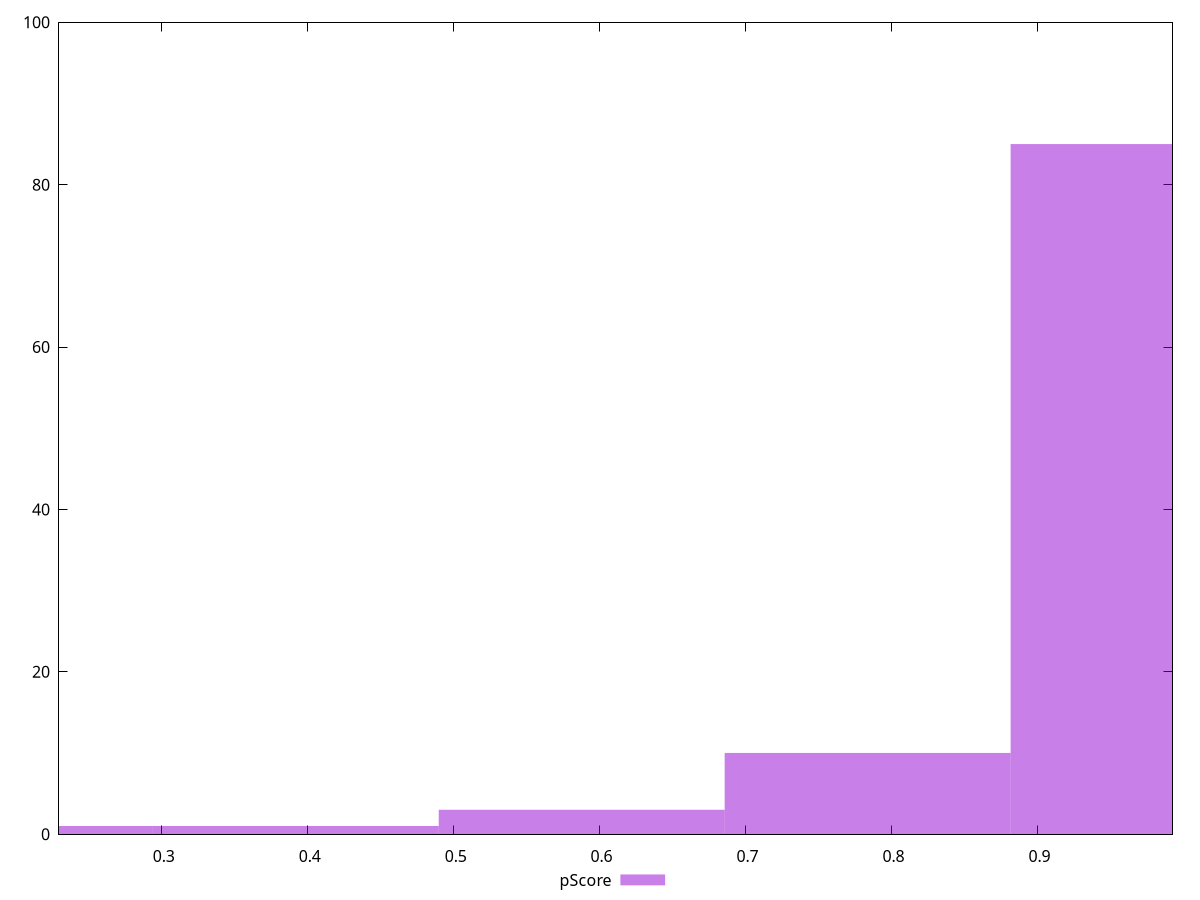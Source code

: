 reset

$pScore <<EOF
0.19591358727929245 1
0.9795679363964622 85
0.7836543491171698 10
0.5877407618378774 3
0.3918271745585849 1
EOF

set key outside below
set boxwidth 0.19591358727929245
set xrange [0.22959253237015986:0.9925436948752745]
set yrange [0:100]
set trange [0:100]
set style fill transparent solid 0.5 noborder
set terminal svg size 640, 490 enhanced background rgb 'white'
set output "report_00013_2021-02-09T12-04-24.940Z/speed-index/samples/pages+cached+noadtech/pScore/histogram.svg"

plot $pScore title "pScore" with boxes

reset
